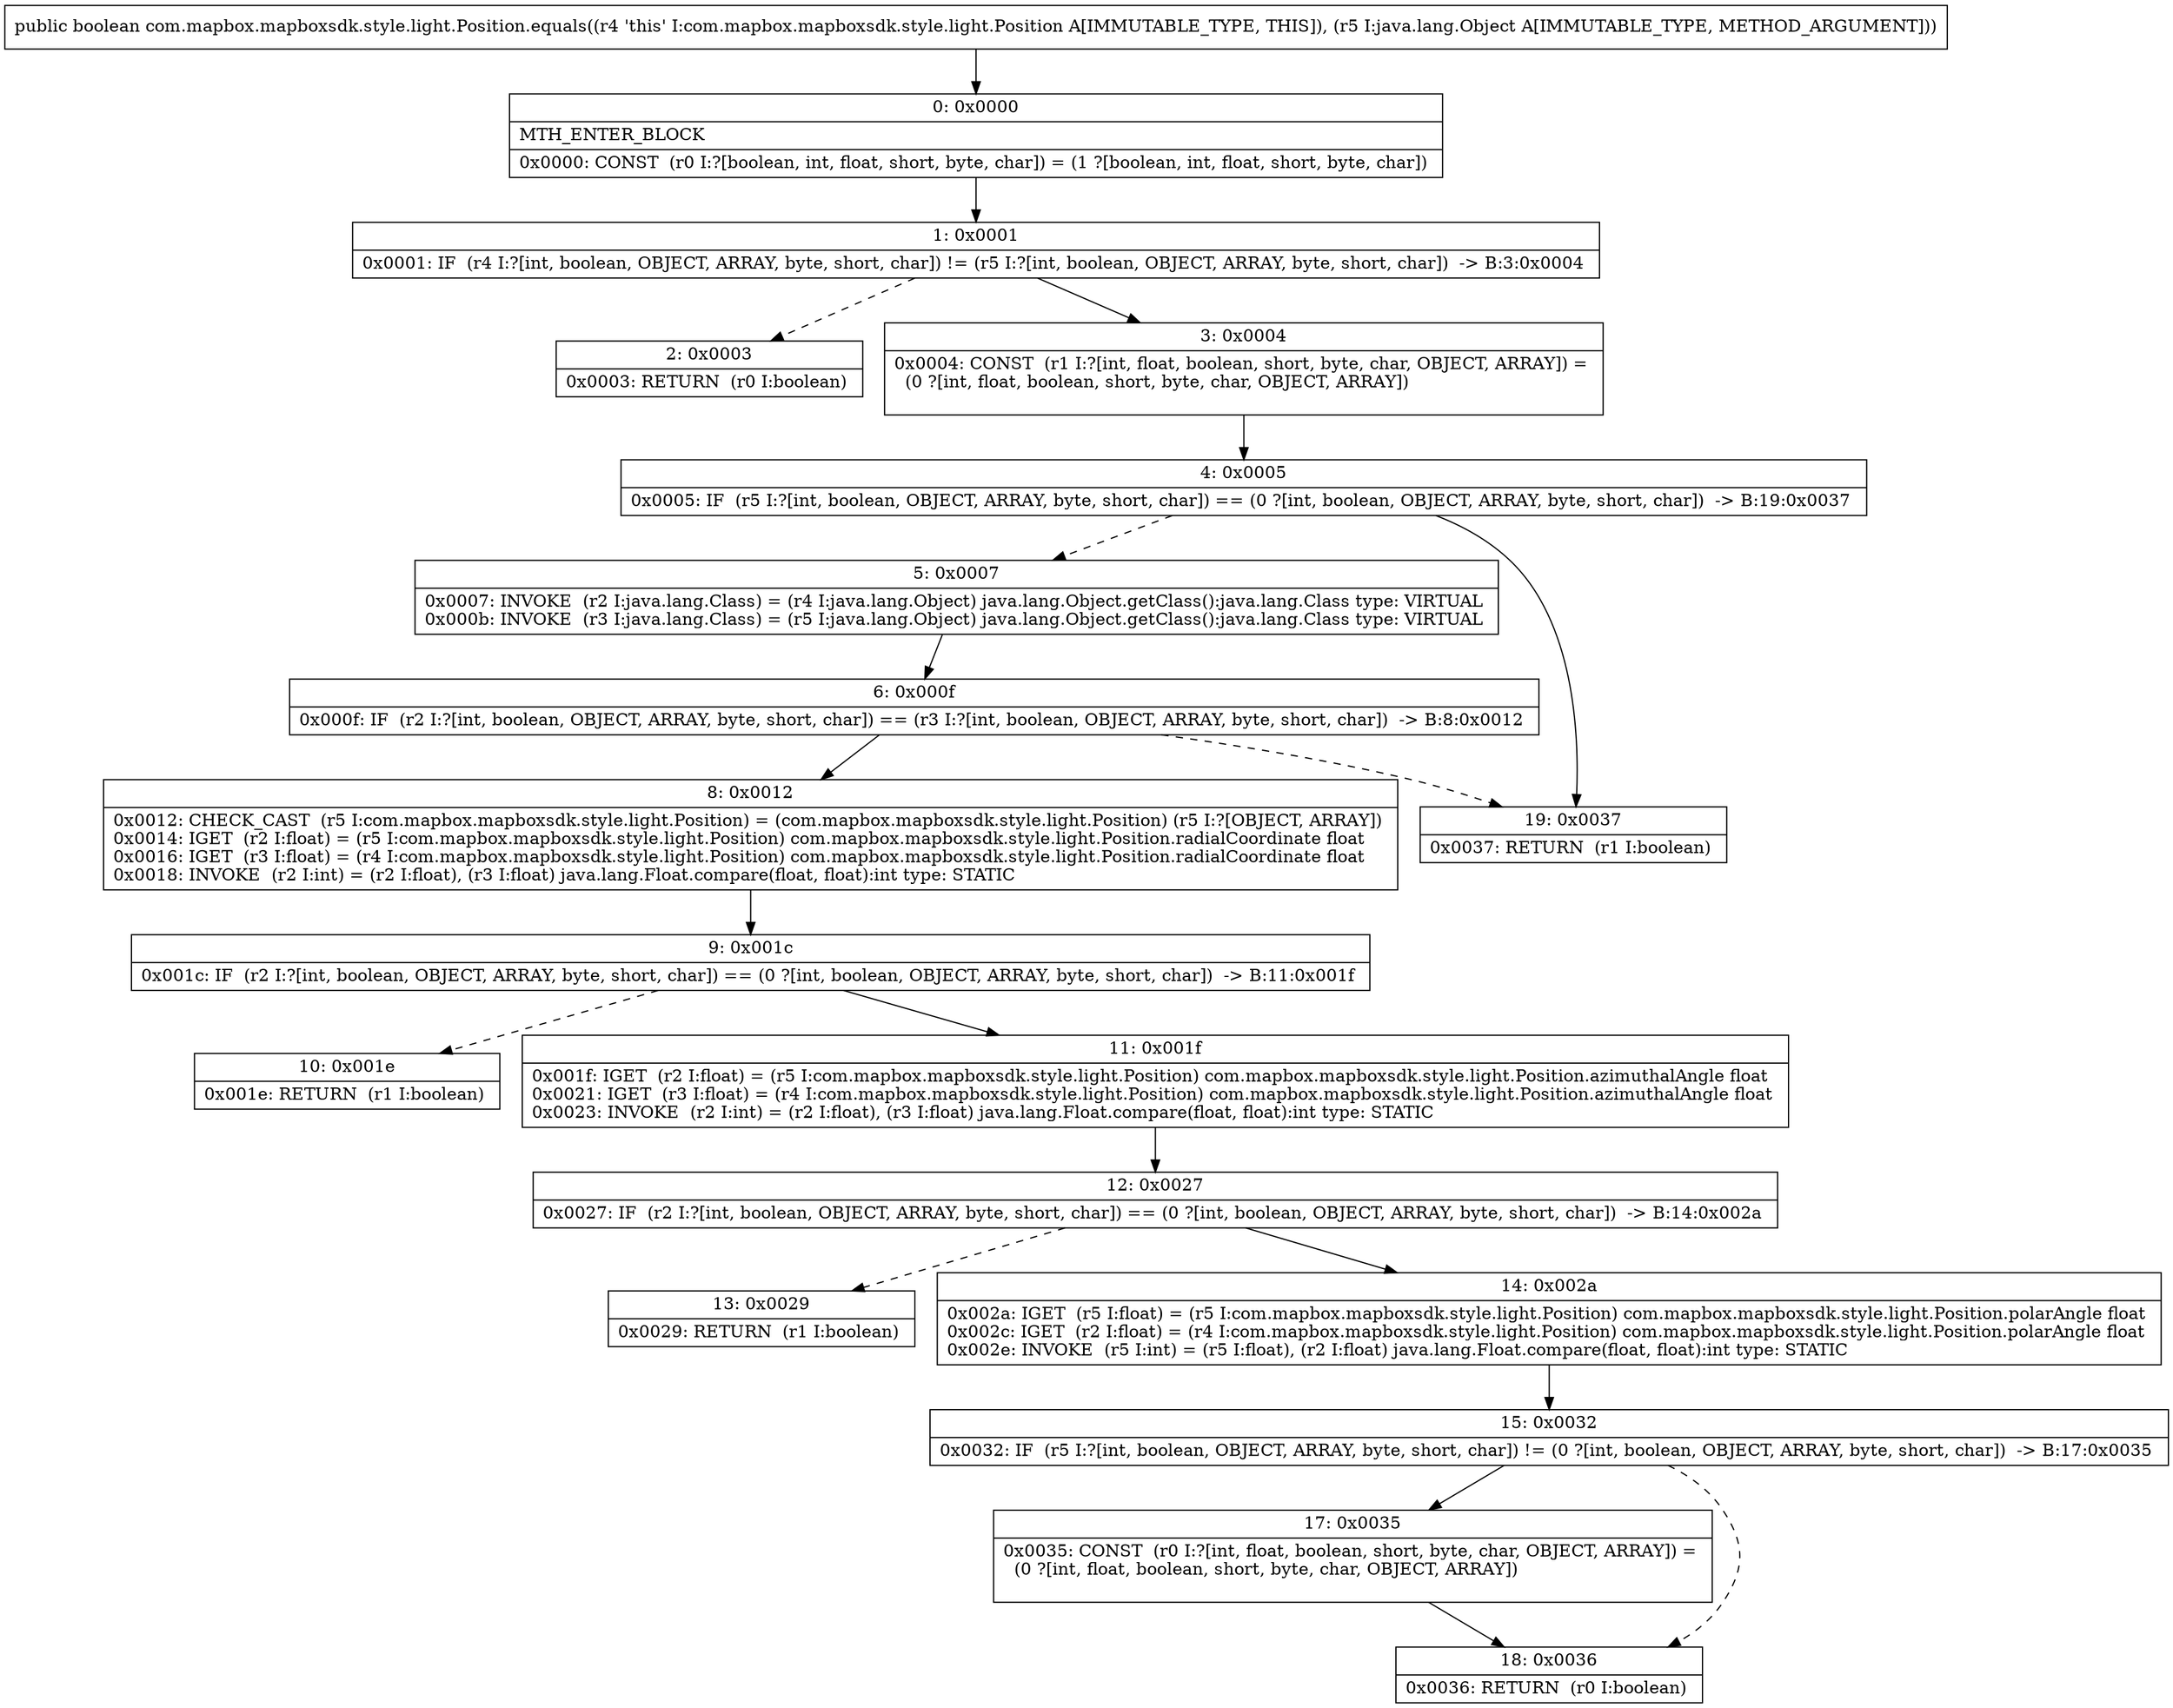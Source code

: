 digraph "CFG forcom.mapbox.mapboxsdk.style.light.Position.equals(Ljava\/lang\/Object;)Z" {
Node_0 [shape=record,label="{0\:\ 0x0000|MTH_ENTER_BLOCK\l|0x0000: CONST  (r0 I:?[boolean, int, float, short, byte, char]) = (1 ?[boolean, int, float, short, byte, char]) \l}"];
Node_1 [shape=record,label="{1\:\ 0x0001|0x0001: IF  (r4 I:?[int, boolean, OBJECT, ARRAY, byte, short, char]) != (r5 I:?[int, boolean, OBJECT, ARRAY, byte, short, char])  \-\> B:3:0x0004 \l}"];
Node_2 [shape=record,label="{2\:\ 0x0003|0x0003: RETURN  (r0 I:boolean) \l}"];
Node_3 [shape=record,label="{3\:\ 0x0004|0x0004: CONST  (r1 I:?[int, float, boolean, short, byte, char, OBJECT, ARRAY]) = \l  (0 ?[int, float, boolean, short, byte, char, OBJECT, ARRAY])\l \l}"];
Node_4 [shape=record,label="{4\:\ 0x0005|0x0005: IF  (r5 I:?[int, boolean, OBJECT, ARRAY, byte, short, char]) == (0 ?[int, boolean, OBJECT, ARRAY, byte, short, char])  \-\> B:19:0x0037 \l}"];
Node_5 [shape=record,label="{5\:\ 0x0007|0x0007: INVOKE  (r2 I:java.lang.Class) = (r4 I:java.lang.Object) java.lang.Object.getClass():java.lang.Class type: VIRTUAL \l0x000b: INVOKE  (r3 I:java.lang.Class) = (r5 I:java.lang.Object) java.lang.Object.getClass():java.lang.Class type: VIRTUAL \l}"];
Node_6 [shape=record,label="{6\:\ 0x000f|0x000f: IF  (r2 I:?[int, boolean, OBJECT, ARRAY, byte, short, char]) == (r3 I:?[int, boolean, OBJECT, ARRAY, byte, short, char])  \-\> B:8:0x0012 \l}"];
Node_8 [shape=record,label="{8\:\ 0x0012|0x0012: CHECK_CAST  (r5 I:com.mapbox.mapboxsdk.style.light.Position) = (com.mapbox.mapboxsdk.style.light.Position) (r5 I:?[OBJECT, ARRAY]) \l0x0014: IGET  (r2 I:float) = (r5 I:com.mapbox.mapboxsdk.style.light.Position) com.mapbox.mapboxsdk.style.light.Position.radialCoordinate float \l0x0016: IGET  (r3 I:float) = (r4 I:com.mapbox.mapboxsdk.style.light.Position) com.mapbox.mapboxsdk.style.light.Position.radialCoordinate float \l0x0018: INVOKE  (r2 I:int) = (r2 I:float), (r3 I:float) java.lang.Float.compare(float, float):int type: STATIC \l}"];
Node_9 [shape=record,label="{9\:\ 0x001c|0x001c: IF  (r2 I:?[int, boolean, OBJECT, ARRAY, byte, short, char]) == (0 ?[int, boolean, OBJECT, ARRAY, byte, short, char])  \-\> B:11:0x001f \l}"];
Node_10 [shape=record,label="{10\:\ 0x001e|0x001e: RETURN  (r1 I:boolean) \l}"];
Node_11 [shape=record,label="{11\:\ 0x001f|0x001f: IGET  (r2 I:float) = (r5 I:com.mapbox.mapboxsdk.style.light.Position) com.mapbox.mapboxsdk.style.light.Position.azimuthalAngle float \l0x0021: IGET  (r3 I:float) = (r4 I:com.mapbox.mapboxsdk.style.light.Position) com.mapbox.mapboxsdk.style.light.Position.azimuthalAngle float \l0x0023: INVOKE  (r2 I:int) = (r2 I:float), (r3 I:float) java.lang.Float.compare(float, float):int type: STATIC \l}"];
Node_12 [shape=record,label="{12\:\ 0x0027|0x0027: IF  (r2 I:?[int, boolean, OBJECT, ARRAY, byte, short, char]) == (0 ?[int, boolean, OBJECT, ARRAY, byte, short, char])  \-\> B:14:0x002a \l}"];
Node_13 [shape=record,label="{13\:\ 0x0029|0x0029: RETURN  (r1 I:boolean) \l}"];
Node_14 [shape=record,label="{14\:\ 0x002a|0x002a: IGET  (r5 I:float) = (r5 I:com.mapbox.mapboxsdk.style.light.Position) com.mapbox.mapboxsdk.style.light.Position.polarAngle float \l0x002c: IGET  (r2 I:float) = (r4 I:com.mapbox.mapboxsdk.style.light.Position) com.mapbox.mapboxsdk.style.light.Position.polarAngle float \l0x002e: INVOKE  (r5 I:int) = (r5 I:float), (r2 I:float) java.lang.Float.compare(float, float):int type: STATIC \l}"];
Node_15 [shape=record,label="{15\:\ 0x0032|0x0032: IF  (r5 I:?[int, boolean, OBJECT, ARRAY, byte, short, char]) != (0 ?[int, boolean, OBJECT, ARRAY, byte, short, char])  \-\> B:17:0x0035 \l}"];
Node_17 [shape=record,label="{17\:\ 0x0035|0x0035: CONST  (r0 I:?[int, float, boolean, short, byte, char, OBJECT, ARRAY]) = \l  (0 ?[int, float, boolean, short, byte, char, OBJECT, ARRAY])\l \l}"];
Node_18 [shape=record,label="{18\:\ 0x0036|0x0036: RETURN  (r0 I:boolean) \l}"];
Node_19 [shape=record,label="{19\:\ 0x0037|0x0037: RETURN  (r1 I:boolean) \l}"];
MethodNode[shape=record,label="{public boolean com.mapbox.mapboxsdk.style.light.Position.equals((r4 'this' I:com.mapbox.mapboxsdk.style.light.Position A[IMMUTABLE_TYPE, THIS]), (r5 I:java.lang.Object A[IMMUTABLE_TYPE, METHOD_ARGUMENT])) }"];
MethodNode -> Node_0;
Node_0 -> Node_1;
Node_1 -> Node_2[style=dashed];
Node_1 -> Node_3;
Node_3 -> Node_4;
Node_4 -> Node_5[style=dashed];
Node_4 -> Node_19;
Node_5 -> Node_6;
Node_6 -> Node_8;
Node_6 -> Node_19[style=dashed];
Node_8 -> Node_9;
Node_9 -> Node_10[style=dashed];
Node_9 -> Node_11;
Node_11 -> Node_12;
Node_12 -> Node_13[style=dashed];
Node_12 -> Node_14;
Node_14 -> Node_15;
Node_15 -> Node_17;
Node_15 -> Node_18[style=dashed];
Node_17 -> Node_18;
}

